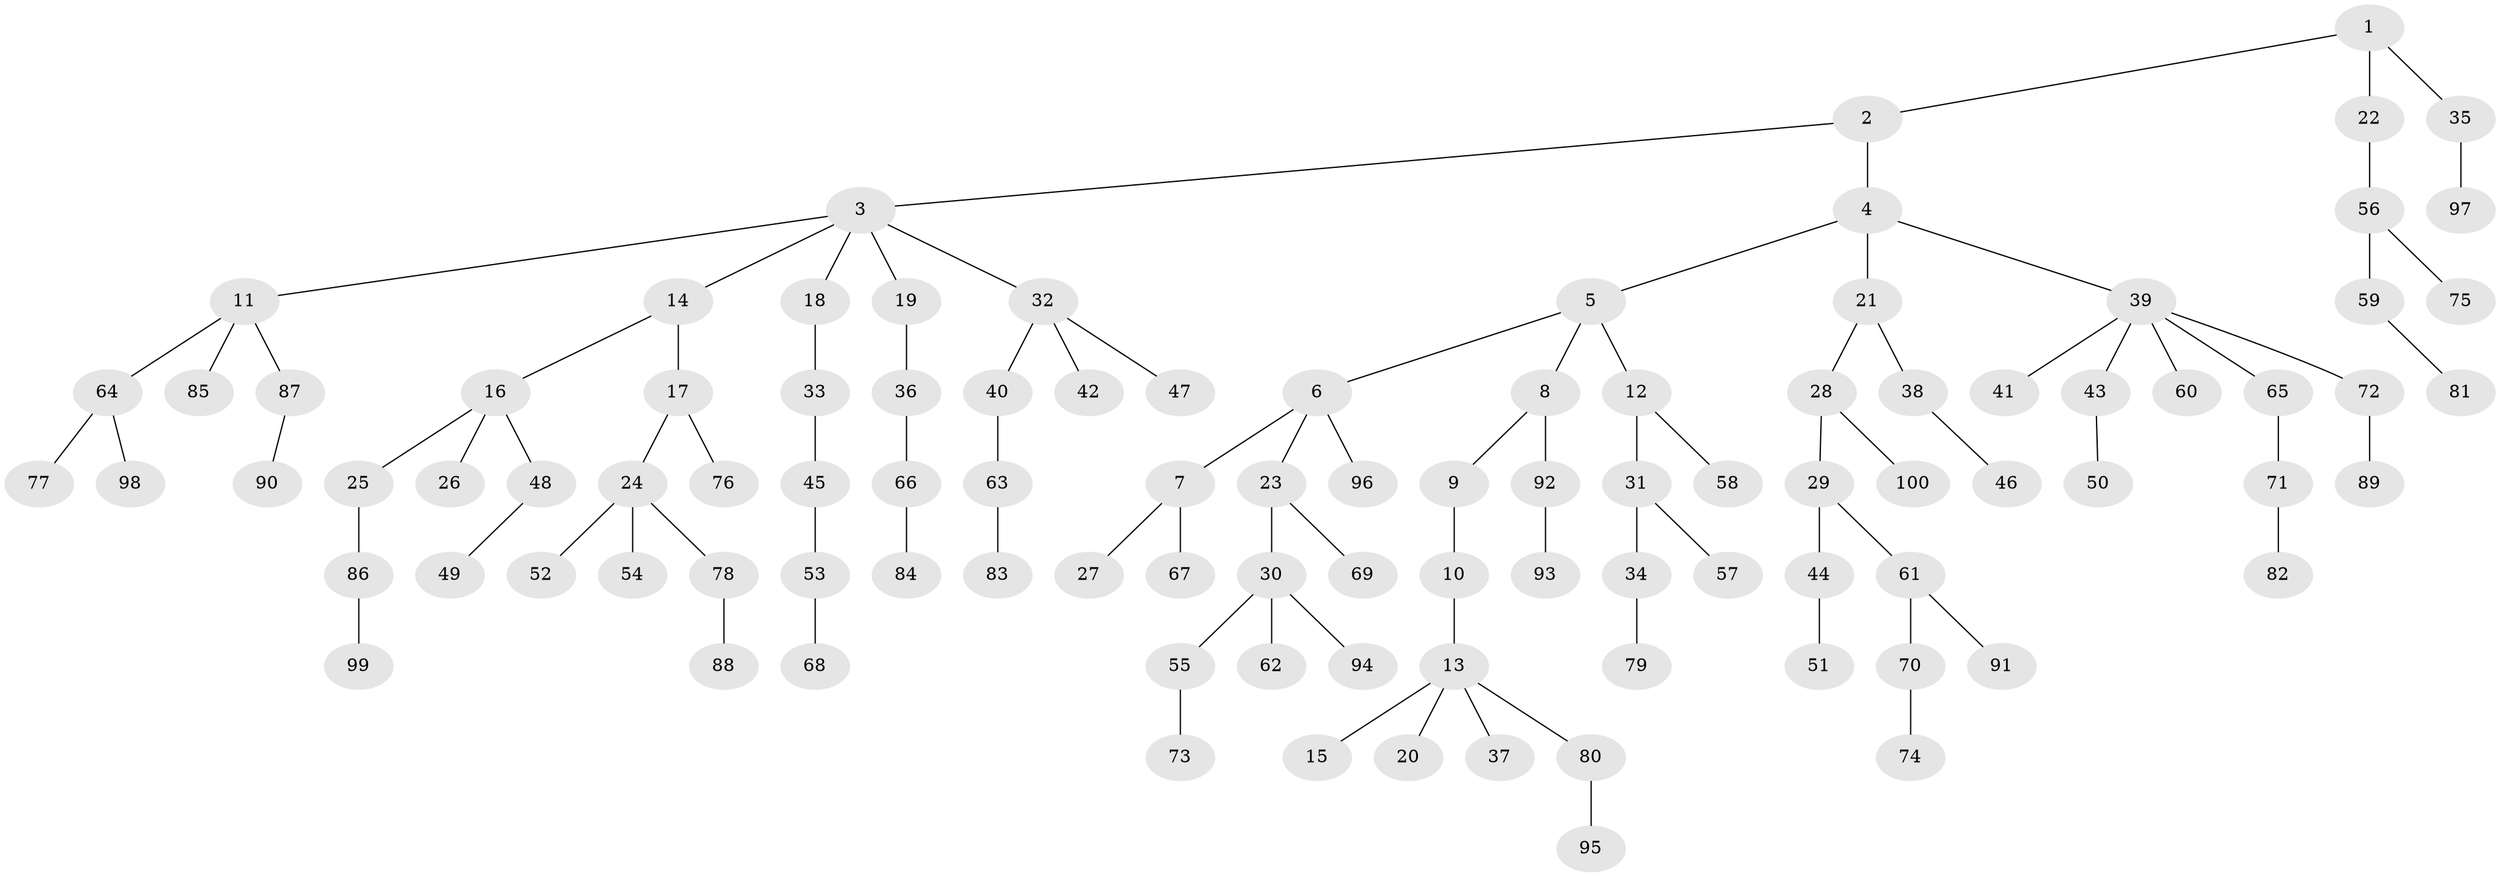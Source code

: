 // Generated by graph-tools (version 1.1) at 2025/15/03/09/25 04:15:20]
// undirected, 100 vertices, 99 edges
graph export_dot {
graph [start="1"]
  node [color=gray90,style=filled];
  1;
  2;
  3;
  4;
  5;
  6;
  7;
  8;
  9;
  10;
  11;
  12;
  13;
  14;
  15;
  16;
  17;
  18;
  19;
  20;
  21;
  22;
  23;
  24;
  25;
  26;
  27;
  28;
  29;
  30;
  31;
  32;
  33;
  34;
  35;
  36;
  37;
  38;
  39;
  40;
  41;
  42;
  43;
  44;
  45;
  46;
  47;
  48;
  49;
  50;
  51;
  52;
  53;
  54;
  55;
  56;
  57;
  58;
  59;
  60;
  61;
  62;
  63;
  64;
  65;
  66;
  67;
  68;
  69;
  70;
  71;
  72;
  73;
  74;
  75;
  76;
  77;
  78;
  79;
  80;
  81;
  82;
  83;
  84;
  85;
  86;
  87;
  88;
  89;
  90;
  91;
  92;
  93;
  94;
  95;
  96;
  97;
  98;
  99;
  100;
  1 -- 2;
  1 -- 22;
  1 -- 35;
  2 -- 3;
  2 -- 4;
  3 -- 11;
  3 -- 14;
  3 -- 18;
  3 -- 19;
  3 -- 32;
  4 -- 5;
  4 -- 21;
  4 -- 39;
  5 -- 6;
  5 -- 8;
  5 -- 12;
  6 -- 7;
  6 -- 23;
  6 -- 96;
  7 -- 27;
  7 -- 67;
  8 -- 9;
  8 -- 92;
  9 -- 10;
  10 -- 13;
  11 -- 64;
  11 -- 85;
  11 -- 87;
  12 -- 31;
  12 -- 58;
  13 -- 15;
  13 -- 20;
  13 -- 37;
  13 -- 80;
  14 -- 16;
  14 -- 17;
  16 -- 25;
  16 -- 26;
  16 -- 48;
  17 -- 24;
  17 -- 76;
  18 -- 33;
  19 -- 36;
  21 -- 28;
  21 -- 38;
  22 -- 56;
  23 -- 30;
  23 -- 69;
  24 -- 52;
  24 -- 54;
  24 -- 78;
  25 -- 86;
  28 -- 29;
  28 -- 100;
  29 -- 44;
  29 -- 61;
  30 -- 55;
  30 -- 62;
  30 -- 94;
  31 -- 34;
  31 -- 57;
  32 -- 40;
  32 -- 42;
  32 -- 47;
  33 -- 45;
  34 -- 79;
  35 -- 97;
  36 -- 66;
  38 -- 46;
  39 -- 41;
  39 -- 43;
  39 -- 60;
  39 -- 65;
  39 -- 72;
  40 -- 63;
  43 -- 50;
  44 -- 51;
  45 -- 53;
  48 -- 49;
  53 -- 68;
  55 -- 73;
  56 -- 59;
  56 -- 75;
  59 -- 81;
  61 -- 70;
  61 -- 91;
  63 -- 83;
  64 -- 77;
  64 -- 98;
  65 -- 71;
  66 -- 84;
  70 -- 74;
  71 -- 82;
  72 -- 89;
  78 -- 88;
  80 -- 95;
  86 -- 99;
  87 -- 90;
  92 -- 93;
}
